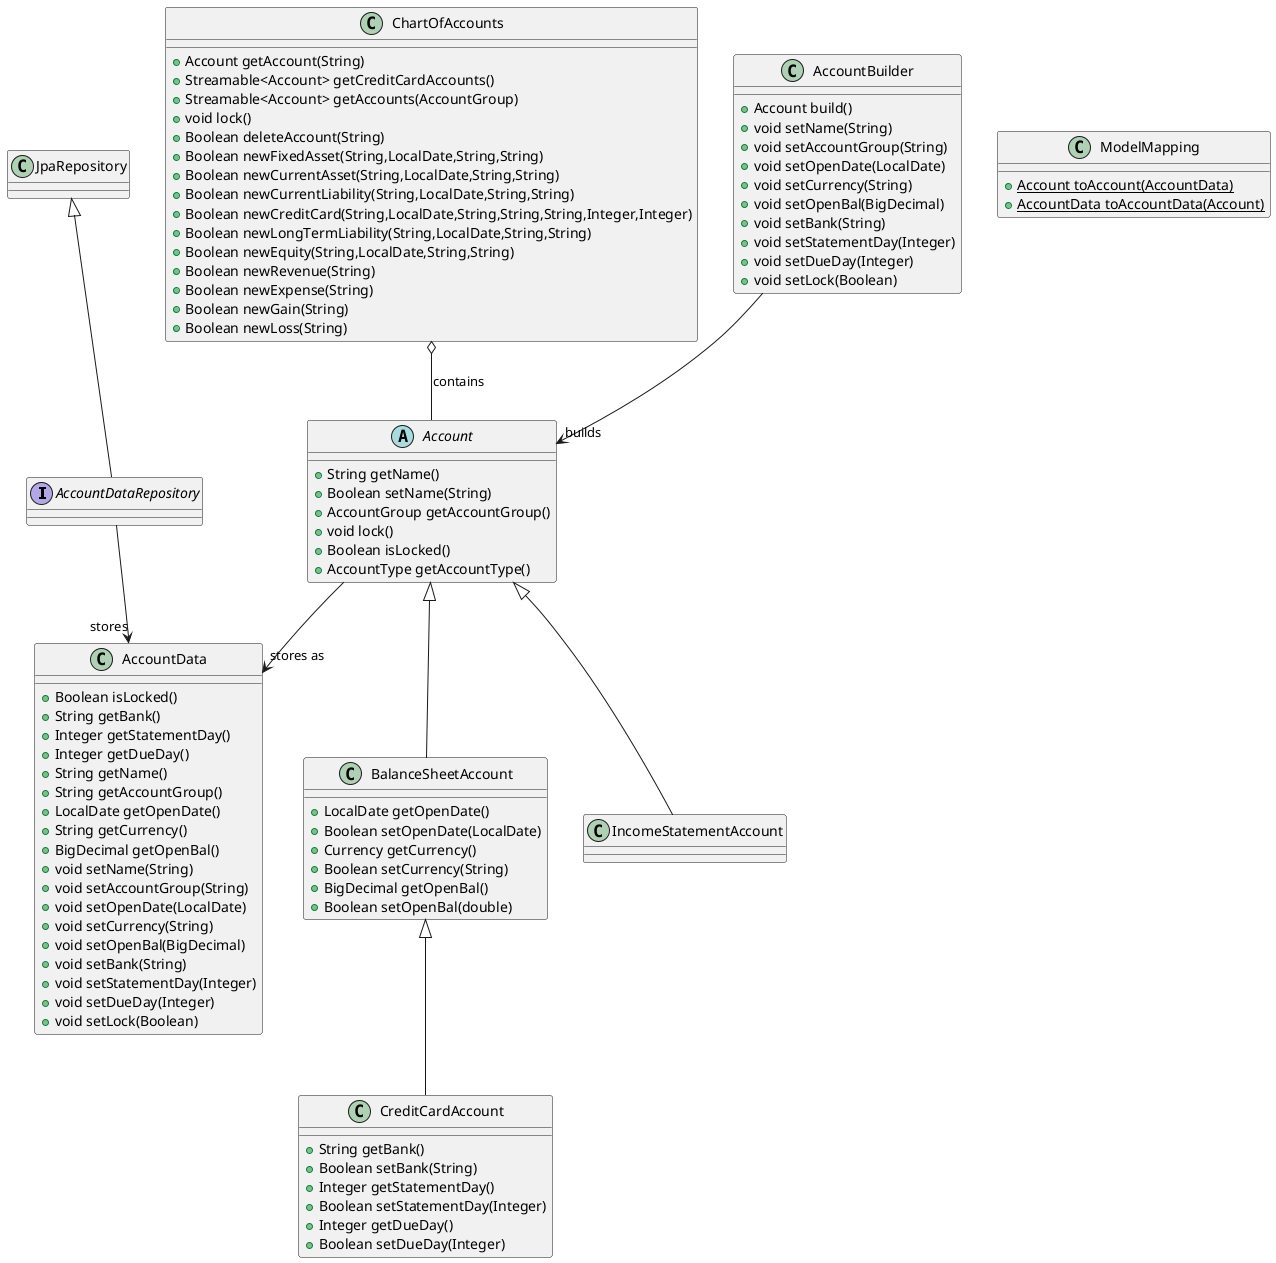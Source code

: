 @startuml
interface AccountDataRepository {
}
class CreditCardAccount {
+ String getBank()
+ Boolean setBank(String)
+ Integer getStatementDay()
+ Boolean setStatementDay(Integer)
+ Integer getDueDay()
+ Boolean setDueDay(Integer)
}
class ChartOfAccounts {
+ Account getAccount(String)
+ Streamable<Account> getCreditCardAccounts()
+ Streamable<Account> getAccounts(AccountGroup)
+ void lock()
+ Boolean deleteAccount(String)
+ Boolean newFixedAsset(String,LocalDate,String,String)
+ Boolean newCurrentAsset(String,LocalDate,String,String)
+ Boolean newCurrentLiability(String,LocalDate,String,String)
+ Boolean newCreditCard(String,LocalDate,String,String,String,Integer,Integer)
+ Boolean newLongTermLiability(String,LocalDate,String,String)
+ Boolean newEquity(String,LocalDate,String,String)
+ Boolean newRevenue(String)
+ Boolean newExpense(String)
+ Boolean newGain(String)
+ Boolean newLoss(String)
}
class AccountBuilder {
+ Account build()
+ void setName(String)
+ void setAccountGroup(String)
+ void setOpenDate(LocalDate)
+ void setCurrency(String)
+ void setOpenBal(BigDecimal)
+ void setBank(String)
+ void setStatementDay(Integer)
+ void setDueDay(Integer)
+ void setLock(Boolean)
}
class BalanceSheetAccount {
+ LocalDate getOpenDate()
+ Boolean setOpenDate(LocalDate)
+ Currency getCurrency()
+ Boolean setCurrency(String)
+ BigDecimal getOpenBal()
+ Boolean setOpenBal(double)
}
class AccountData {
+ Boolean isLocked()
+ String getBank()
+ Integer getStatementDay()
+ Integer getDueDay()
+ String getName()
+ String getAccountGroup()
+ LocalDate getOpenDate()
+ String getCurrency()
+ BigDecimal getOpenBal()
+ void setName(String)
+ void setAccountGroup(String)
+ void setOpenDate(LocalDate)
+ void setCurrency(String)
+ void setOpenBal(BigDecimal)
+ void setBank(String)
+ void setStatementDay(Integer)
+ void setDueDay(Integer)
+ void setLock(Boolean)
}
abstract class Account {
+ String getName()
+ Boolean setName(String)
+ AccountGroup getAccountGroup()
+ void lock()
+ Boolean isLocked()
+ AccountType getAccountType()
}
class IncomeStatementAccount {
}
class ModelMapping {
+ {static} Account toAccount(AccountData)
+ {static} AccountData toAccountData(Account)
}

JpaRepository <|-- AccountDataRepository
BalanceSheetAccount <|-- CreditCardAccount
Account <|-- BalanceSheetAccount
Account <|-- IncomeStatementAccount
ChartOfAccounts o-- Account : contains
AccountDataRepository --> "stores" AccountData
Account --> "stores as" AccountData
AccountBuilder --> "builds" Account

@enduml